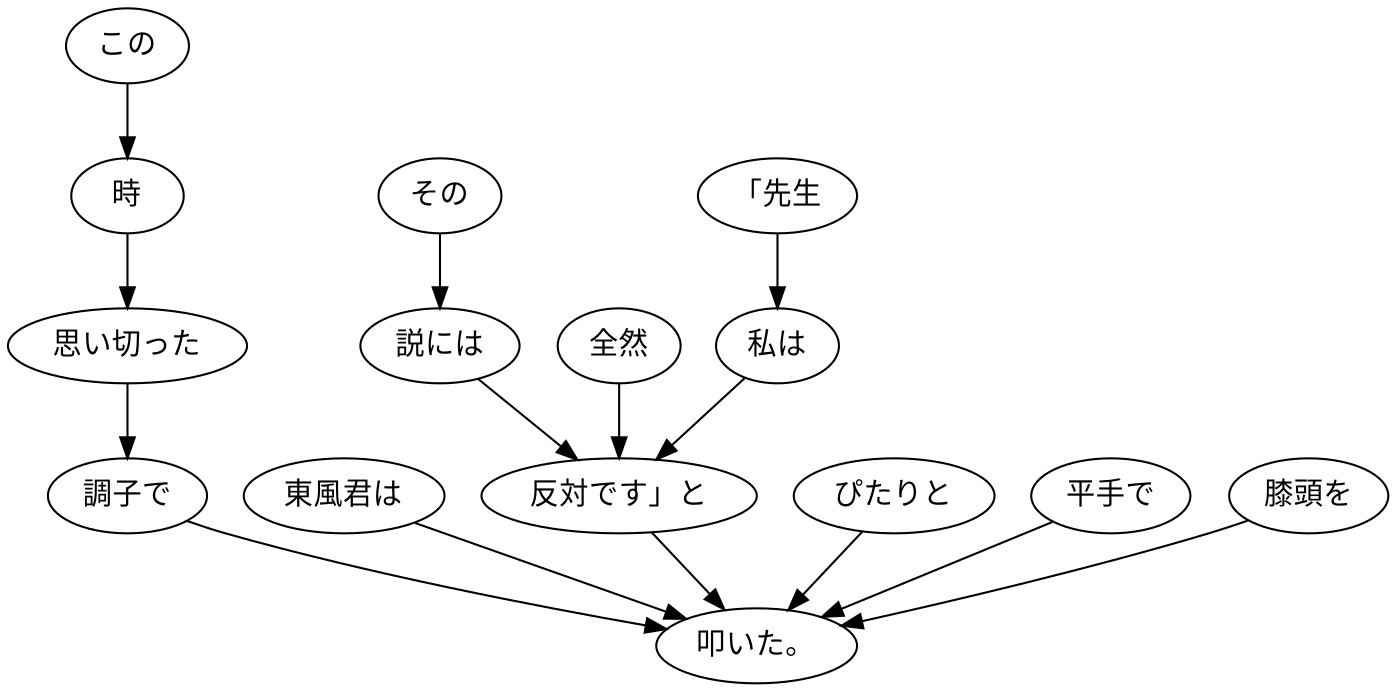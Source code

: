 digraph graph8798 {
	node0 [label="「先生"];
	node1 [label="私は"];
	node2 [label="その"];
	node3 [label="説には"];
	node4 [label="全然"];
	node5 [label="反対です」と"];
	node6 [label="東風君は"];
	node7 [label="この"];
	node8 [label="時"];
	node9 [label="思い切った"];
	node10 [label="調子で"];
	node11 [label="ぴたりと"];
	node12 [label="平手で"];
	node13 [label="膝頭を"];
	node14 [label="叩いた。"];
	node0 -> node1;
	node1 -> node5;
	node2 -> node3;
	node3 -> node5;
	node4 -> node5;
	node5 -> node14;
	node6 -> node14;
	node7 -> node8;
	node8 -> node9;
	node9 -> node10;
	node10 -> node14;
	node11 -> node14;
	node12 -> node14;
	node13 -> node14;
}
